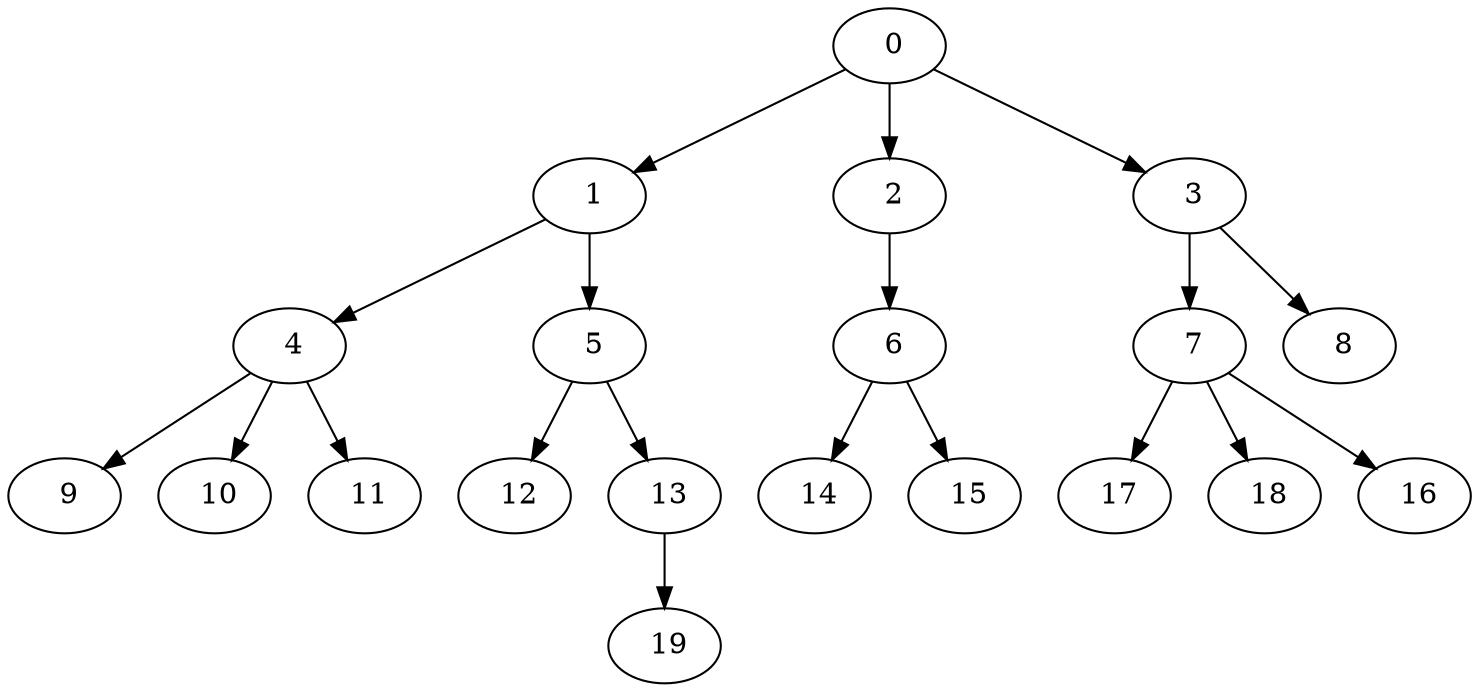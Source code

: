 digraph mytree {
" 0" -> " 1";
" 0" -> " 2";
" 0" -> " 3";
" 1" -> " 4";
" 1" -> " 5";
" 2" -> " 6";
" 3" -> " 7";
" 3" -> " 8";
" 7" -> " 17";
" 7" -> " 18";
" 7" -> " 16";
" 4" -> " 9";
" 4" -> " 10";
" 4" -> " 11";
" 5" -> " 12";
" 5" -> " 13";
" 6" -> " 14";
" 6" -> " 15";
" 9";
" 10";
" 11";
" 12";
" 13" -> " 19";
" 17";
" 14";
" 15";
" 19";
" 8";
" 18";
" 16";
}
